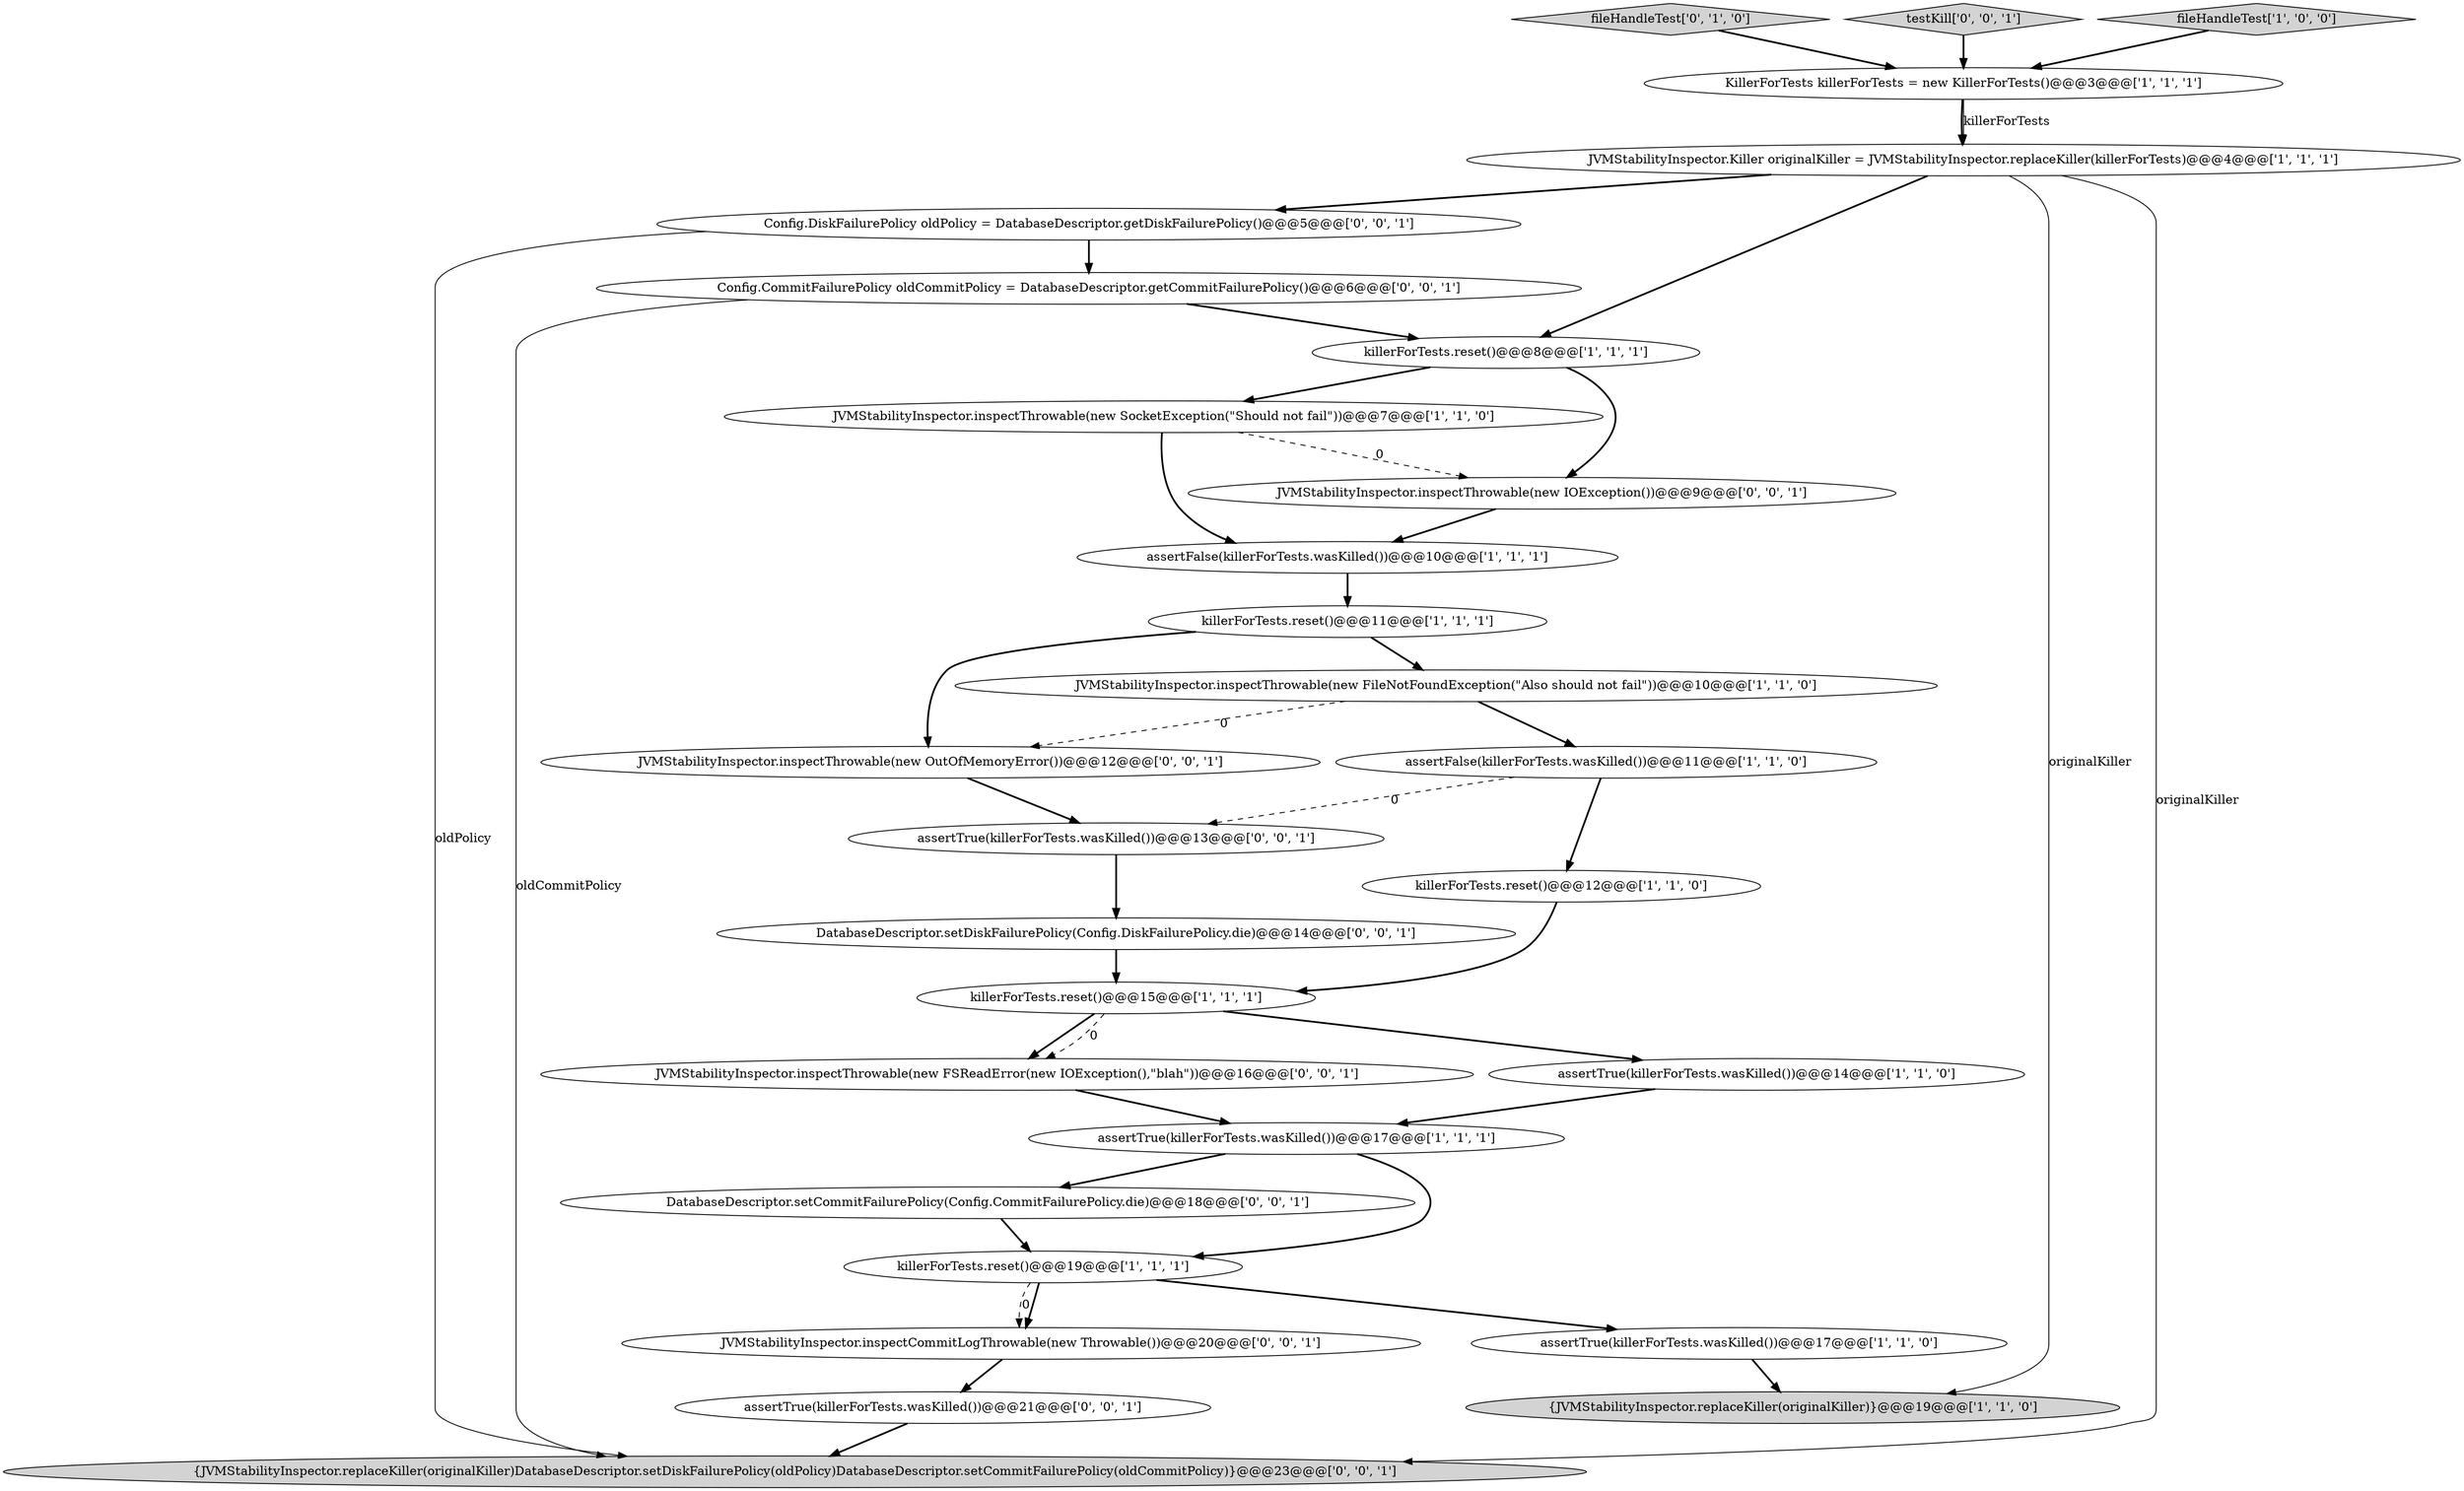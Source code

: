 digraph {
10 [style = filled, label = "JVMStabilityInspector.inspectThrowable(new FileNotFoundException(\"Also should not fail\"))@@@10@@@['1', '1', '0']", fillcolor = white, shape = ellipse image = "AAA0AAABBB1BBB"];
3 [style = filled, label = "assertFalse(killerForTests.wasKilled())@@@10@@@['1', '1', '1']", fillcolor = white, shape = ellipse image = "AAA0AAABBB1BBB"];
16 [style = filled, label = "fileHandleTest['0', '1', '0']", fillcolor = lightgray, shape = diamond image = "AAA0AAABBB2BBB"];
28 [style = filled, label = "JVMStabilityInspector.inspectCommitLogThrowable(new Throwable())@@@20@@@['0', '0', '1']", fillcolor = white, shape = ellipse image = "AAA0AAABBB3BBB"];
27 [style = filled, label = "JVMStabilityInspector.inspectThrowable(new OutOfMemoryError())@@@12@@@['0', '0', '1']", fillcolor = white, shape = ellipse image = "AAA0AAABBB3BBB"];
21 [style = filled, label = "assertTrue(killerForTests.wasKilled())@@@21@@@['0', '0', '1']", fillcolor = white, shape = ellipse image = "AAA0AAABBB3BBB"];
23 [style = filled, label = "DatabaseDescriptor.setDiskFailurePolicy(Config.DiskFailurePolicy.die)@@@14@@@['0', '0', '1']", fillcolor = white, shape = ellipse image = "AAA0AAABBB3BBB"];
14 [style = filled, label = "assertFalse(killerForTests.wasKilled())@@@11@@@['1', '1', '0']", fillcolor = white, shape = ellipse image = "AAA0AAABBB1BBB"];
25 [style = filled, label = "Config.DiskFailurePolicy oldPolicy = DatabaseDescriptor.getDiskFailurePolicy()@@@5@@@['0', '0', '1']", fillcolor = white, shape = ellipse image = "AAA0AAABBB3BBB"];
12 [style = filled, label = "JVMStabilityInspector.Killer originalKiller = JVMStabilityInspector.replaceKiller(killerForTests)@@@4@@@['1', '1', '1']", fillcolor = white, shape = ellipse image = "AAA0AAABBB1BBB"];
15 [style = filled, label = "KillerForTests killerForTests = new KillerForTests()@@@3@@@['1', '1', '1']", fillcolor = white, shape = ellipse image = "AAA0AAABBB1BBB"];
5 [style = filled, label = "killerForTests.reset()@@@11@@@['1', '1', '1']", fillcolor = white, shape = ellipse image = "AAA0AAABBB1BBB"];
18 [style = filled, label = "assertTrue(killerForTests.wasKilled())@@@13@@@['0', '0', '1']", fillcolor = white, shape = ellipse image = "AAA0AAABBB3BBB"];
9 [style = filled, label = "killerForTests.reset()@@@15@@@['1', '1', '1']", fillcolor = white, shape = ellipse image = "AAA0AAABBB1BBB"];
17 [style = filled, label = "JVMStabilityInspector.inspectThrowable(new IOException())@@@9@@@['0', '0', '1']", fillcolor = white, shape = ellipse image = "AAA0AAABBB3BBB"];
11 [style = filled, label = "assertTrue(killerForTests.wasKilled())@@@14@@@['1', '1', '0']", fillcolor = white, shape = ellipse image = "AAA0AAABBB1BBB"];
26 [style = filled, label = "Config.CommitFailurePolicy oldCommitPolicy = DatabaseDescriptor.getCommitFailurePolicy()@@@6@@@['0', '0', '1']", fillcolor = white, shape = ellipse image = "AAA0AAABBB3BBB"];
0 [style = filled, label = "assertTrue(killerForTests.wasKilled())@@@17@@@['1', '1', '0']", fillcolor = white, shape = ellipse image = "AAA0AAABBB1BBB"];
20 [style = filled, label = "testKill['0', '0', '1']", fillcolor = lightgray, shape = diamond image = "AAA0AAABBB3BBB"];
8 [style = filled, label = "killerForTests.reset()@@@19@@@['1', '1', '1']", fillcolor = white, shape = ellipse image = "AAA0AAABBB1BBB"];
24 [style = filled, label = "JVMStabilityInspector.inspectThrowable(new FSReadError(new IOException(),\"blah\"))@@@16@@@['0', '0', '1']", fillcolor = white, shape = ellipse image = "AAA0AAABBB3BBB"];
4 [style = filled, label = "fileHandleTest['1', '0', '0']", fillcolor = lightgray, shape = diamond image = "AAA0AAABBB1BBB"];
2 [style = filled, label = "{JVMStabilityInspector.replaceKiller(originalKiller)}@@@19@@@['1', '1', '0']", fillcolor = lightgray, shape = ellipse image = "AAA0AAABBB1BBB"];
22 [style = filled, label = "{JVMStabilityInspector.replaceKiller(originalKiller)DatabaseDescriptor.setDiskFailurePolicy(oldPolicy)DatabaseDescriptor.setCommitFailurePolicy(oldCommitPolicy)}@@@23@@@['0', '0', '1']", fillcolor = lightgray, shape = ellipse image = "AAA0AAABBB3BBB"];
6 [style = filled, label = "JVMStabilityInspector.inspectThrowable(new SocketException(\"Should not fail\"))@@@7@@@['1', '1', '0']", fillcolor = white, shape = ellipse image = "AAA0AAABBB1BBB"];
19 [style = filled, label = "DatabaseDescriptor.setCommitFailurePolicy(Config.CommitFailurePolicy.die)@@@18@@@['0', '0', '1']", fillcolor = white, shape = ellipse image = "AAA0AAABBB3BBB"];
13 [style = filled, label = "killerForTests.reset()@@@8@@@['1', '1', '1']", fillcolor = white, shape = ellipse image = "AAA0AAABBB1BBB"];
1 [style = filled, label = "assertTrue(killerForTests.wasKilled())@@@17@@@['1', '1', '1']", fillcolor = white, shape = ellipse image = "AAA0AAABBB1BBB"];
7 [style = filled, label = "killerForTests.reset()@@@12@@@['1', '1', '0']", fillcolor = white, shape = ellipse image = "AAA0AAABBB1BBB"];
28->21 [style = bold, label=""];
25->22 [style = solid, label="oldPolicy"];
12->25 [style = bold, label=""];
23->9 [style = bold, label=""];
8->28 [style = dashed, label="0"];
14->7 [style = bold, label=""];
9->11 [style = bold, label=""];
26->13 [style = bold, label=""];
21->22 [style = bold, label=""];
8->0 [style = bold, label=""];
7->9 [style = bold, label=""];
15->12 [style = bold, label=""];
13->17 [style = bold, label=""];
25->26 [style = bold, label=""];
19->8 [style = bold, label=""];
1->8 [style = bold, label=""];
13->6 [style = bold, label=""];
20->15 [style = bold, label=""];
16->15 [style = bold, label=""];
11->1 [style = bold, label=""];
6->17 [style = dashed, label="0"];
17->3 [style = bold, label=""];
5->10 [style = bold, label=""];
3->5 [style = bold, label=""];
12->13 [style = bold, label=""];
24->1 [style = bold, label=""];
26->22 [style = solid, label="oldCommitPolicy"];
9->24 [style = bold, label=""];
10->27 [style = dashed, label="0"];
6->3 [style = bold, label=""];
5->27 [style = bold, label=""];
8->28 [style = bold, label=""];
15->12 [style = solid, label="killerForTests"];
27->18 [style = bold, label=""];
1->19 [style = bold, label=""];
14->18 [style = dashed, label="0"];
0->2 [style = bold, label=""];
4->15 [style = bold, label=""];
12->22 [style = solid, label="originalKiller"];
9->24 [style = dashed, label="0"];
10->14 [style = bold, label=""];
12->2 [style = solid, label="originalKiller"];
18->23 [style = bold, label=""];
}
